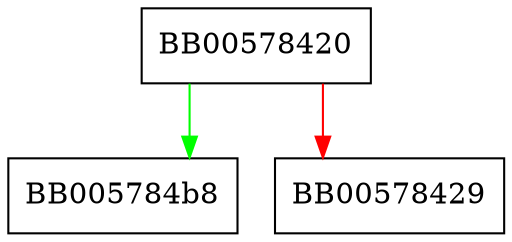 digraph SCT_CTX_free {
  node [shape="box"];
  graph [splines=ortho];
  BB00578420 -> BB005784b8 [color="green"];
  BB00578420 -> BB00578429 [color="red"];
}